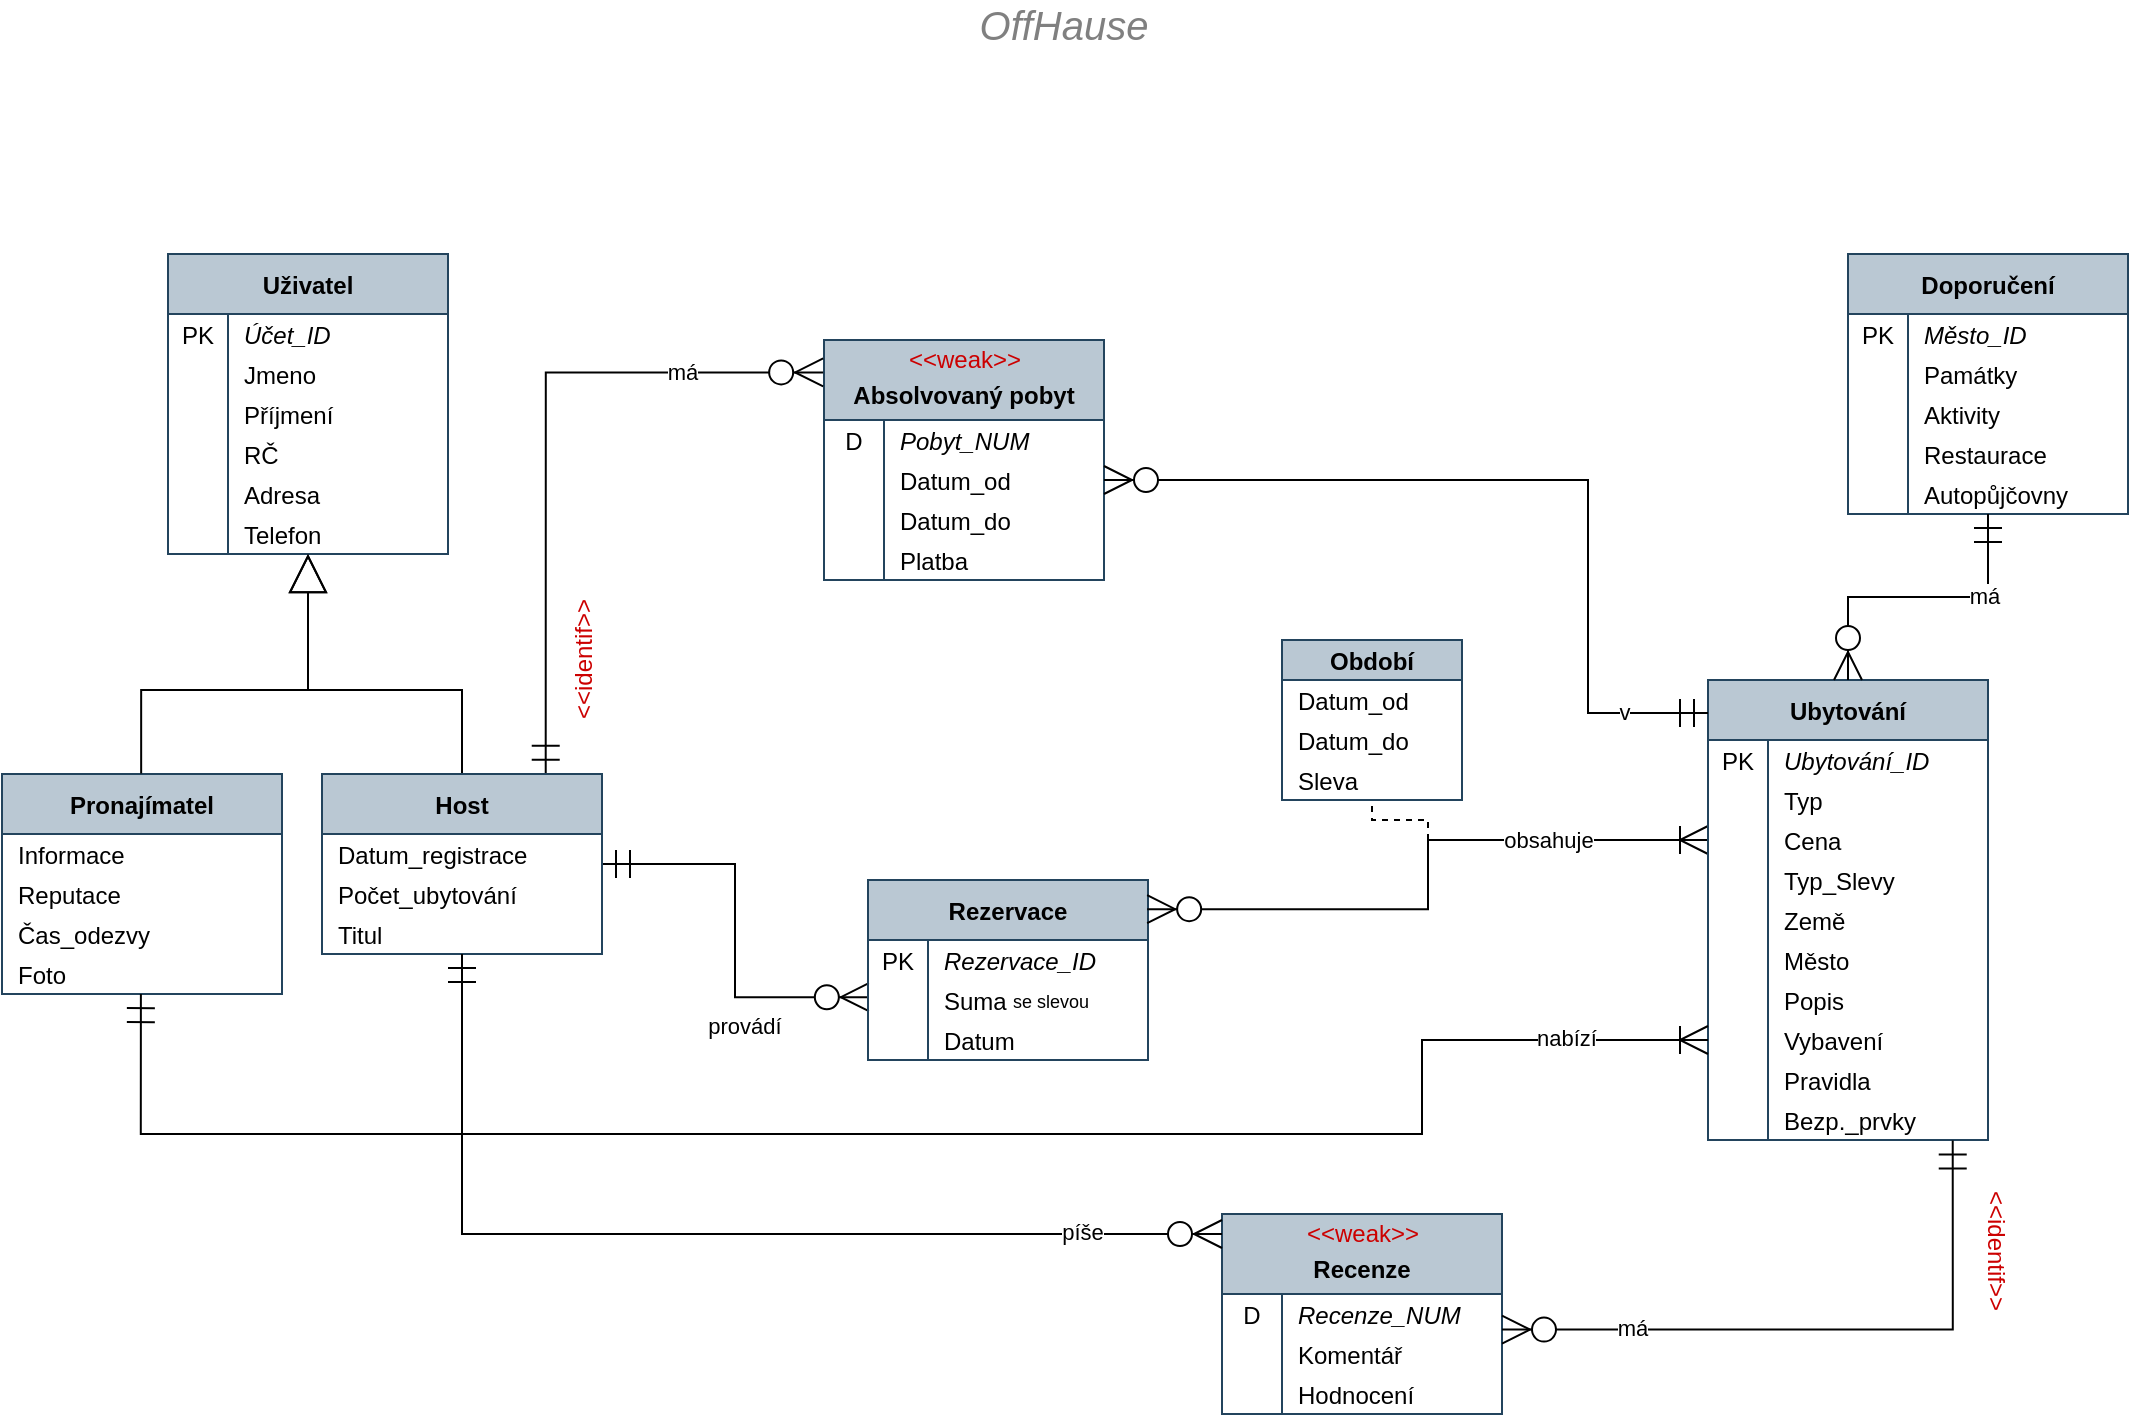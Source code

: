 <mxfile version="14.4.4" type="google"><diagram id="R2lEEEUBdFMjLlhIrx00" name="Page-1"><mxGraphModel dx="1730" dy="967" grid="1" gridSize="10" guides="1" tooltips="1" connect="0" arrows="1" fold="1" page="1" pageScale="1" pageWidth="1100" pageHeight="850" math="0" shadow="0" extFonts="Permanent Marker^https://fonts.googleapis.com/css?family=Permanent+Marker"><root><mxCell id="0"/><mxCell id="1" parent="0"/><mxCell id="C-vyLk0tnHw3VtMMgP7b-23" value="Uživatel" style="shape=table;startSize=30;container=1;collapsible=1;childLayout=tableLayout;fixedRows=1;rowLines=0;fontStyle=1;align=center;resizeLast=1;strokeWidth=1;swimlaneFillColor=none;rounded=0;sketch=0;shadow=0;verticalAlign=middle;labelBackgroundColor=none;labelBorderColor=none;columnLines=1;horizontal=1;portConstraintRotation=0;connectable=1;allowArrows=1;editable=1;movable=1;resizable=1;rotatable=1;cloneable=1;deletable=1;pointerEvents=1;flipH=1;flipV=0;fillColor=#bac8d3;strokeColor=#23445d;arcSize=15;labelPadding=0;perimeterSpacing=0;fontSize=12;spacing=2;spacingLeft=0;spacingTop=0;direction=east;" parent="1" vertex="1"><mxGeometry x="102" y="135" width="140" height="150" as="geometry"/></mxCell><mxCell id="C-vyLk0tnHw3VtMMgP7b-27" value="" style="shape=partialRectangle;collapsible=0;dropTarget=0;pointerEvents=0;fillColor=none;points=[[0,0.5],[1,0.5]];portConstraint=eastwest;top=0;left=0;right=0;bottom=0;" parent="C-vyLk0tnHw3VtMMgP7b-23" vertex="1"><mxGeometry y="30" width="140" height="20" as="geometry"/></mxCell><mxCell id="C-vyLk0tnHw3VtMMgP7b-28" value="PK" style="shape=partialRectangle;overflow=hidden;connectable=0;fillColor=none;top=0;left=0;bottom=0;right=0;" parent="C-vyLk0tnHw3VtMMgP7b-27" vertex="1"><mxGeometry width="30" height="20" as="geometry"/></mxCell><mxCell id="C-vyLk0tnHw3VtMMgP7b-29" value="Účet_ID" style="shape=partialRectangle;overflow=hidden;connectable=0;fillColor=none;top=0;left=0;bottom=0;right=0;align=left;spacingLeft=6;fontStyle=2;spacing=2;spacingTop=0;spacingRight=0;labelBorderColor=none;labelBackgroundColor=none;" parent="C-vyLk0tnHw3VtMMgP7b-27" vertex="1"><mxGeometry x="30" width="110" height="20" as="geometry"/></mxCell><mxCell id="d3cmu3ZusGY5ASUHG8HD-31" style="shape=partialRectangle;collapsible=0;dropTarget=0;pointerEvents=0;fillColor=none;points=[[0,0.5],[1,0.5]];portConstraint=eastwest;top=0;left=0;right=0;bottom=0;" parent="C-vyLk0tnHw3VtMMgP7b-23" vertex="1"><mxGeometry y="50" width="140" height="20" as="geometry"/></mxCell><mxCell id="d3cmu3ZusGY5ASUHG8HD-32" style="shape=partialRectangle;overflow=hidden;connectable=0;fillColor=none;top=0;left=0;bottom=0;right=0;" parent="d3cmu3ZusGY5ASUHG8HD-31" vertex="1"><mxGeometry width="30" height="20" as="geometry"/></mxCell><mxCell id="d3cmu3ZusGY5ASUHG8HD-33" value="Jmeno" style="shape=partialRectangle;overflow=hidden;connectable=0;fillColor=none;top=0;left=0;bottom=0;right=0;align=left;spacingLeft=6;fontStyle=0;spacing=2;spacingTop=0;spacingRight=0;labelBorderColor=none;labelBackgroundColor=none;" parent="d3cmu3ZusGY5ASUHG8HD-31" vertex="1"><mxGeometry x="30" width="110" height="20" as="geometry"/></mxCell><mxCell id="d3cmu3ZusGY5ASUHG8HD-40" style="shape=partialRectangle;collapsible=0;dropTarget=0;pointerEvents=0;fillColor=none;points=[[0,0.5],[1,0.5]];portConstraint=eastwest;top=0;left=0;right=0;bottom=0;" parent="C-vyLk0tnHw3VtMMgP7b-23" vertex="1"><mxGeometry y="70" width="140" height="20" as="geometry"/></mxCell><mxCell id="d3cmu3ZusGY5ASUHG8HD-41" style="shape=partialRectangle;overflow=hidden;connectable=0;fillColor=none;top=0;left=0;bottom=0;right=0;" parent="d3cmu3ZusGY5ASUHG8HD-40" vertex="1"><mxGeometry width="30" height="20" as="geometry"/></mxCell><mxCell id="d3cmu3ZusGY5ASUHG8HD-42" value="Příjmení" style="shape=partialRectangle;overflow=hidden;connectable=0;fillColor=none;top=0;left=0;bottom=0;right=0;align=left;spacingLeft=6;fontStyle=0;spacing=2;spacingTop=0;spacingRight=0;labelBorderColor=none;labelBackgroundColor=none;" parent="d3cmu3ZusGY5ASUHG8HD-40" vertex="1"><mxGeometry x="30" width="110" height="20" as="geometry"/></mxCell><mxCell id="d3cmu3ZusGY5ASUHG8HD-43" style="shape=partialRectangle;collapsible=0;dropTarget=0;pointerEvents=0;fillColor=none;points=[[0,0.5],[1,0.5]];portConstraint=eastwest;top=0;left=0;right=0;bottom=0;" parent="C-vyLk0tnHw3VtMMgP7b-23" vertex="1"><mxGeometry y="90" width="140" height="20" as="geometry"/></mxCell><mxCell id="d3cmu3ZusGY5ASUHG8HD-44" style="shape=partialRectangle;overflow=hidden;connectable=0;fillColor=none;top=0;left=0;bottom=0;right=0;" parent="d3cmu3ZusGY5ASUHG8HD-43" vertex="1"><mxGeometry width="30" height="20" as="geometry"/></mxCell><mxCell id="d3cmu3ZusGY5ASUHG8HD-45" value="RČ" style="shape=partialRectangle;overflow=hidden;connectable=0;fillColor=none;top=0;left=0;bottom=0;right=0;align=left;spacingLeft=6;fontStyle=0;spacing=2;spacingTop=0;spacingRight=0;labelBorderColor=none;labelBackgroundColor=none;" parent="d3cmu3ZusGY5ASUHG8HD-43" vertex="1"><mxGeometry x="30" width="110" height="20" as="geometry"/></mxCell><mxCell id="d3cmu3ZusGY5ASUHG8HD-46" style="shape=partialRectangle;collapsible=0;dropTarget=0;pointerEvents=0;fillColor=none;points=[[0,0.5],[1,0.5]];portConstraint=eastwest;top=0;left=0;right=0;bottom=0;" parent="C-vyLk0tnHw3VtMMgP7b-23" vertex="1"><mxGeometry y="110" width="140" height="20" as="geometry"/></mxCell><mxCell id="d3cmu3ZusGY5ASUHG8HD-47" style="shape=partialRectangle;overflow=hidden;connectable=0;fillColor=none;top=0;left=0;bottom=0;right=0;" parent="d3cmu3ZusGY5ASUHG8HD-46" vertex="1"><mxGeometry width="30" height="20" as="geometry"/></mxCell><mxCell id="d3cmu3ZusGY5ASUHG8HD-48" value="Adresa" style="shape=partialRectangle;overflow=hidden;connectable=0;fillColor=none;top=0;left=0;bottom=0;right=0;align=left;spacingLeft=6;fontStyle=0;spacing=2;spacingTop=0;spacingRight=0;labelBorderColor=none;labelBackgroundColor=none;" parent="d3cmu3ZusGY5ASUHG8HD-46" vertex="1"><mxGeometry x="30" width="110" height="20" as="geometry"/></mxCell><mxCell id="d3cmu3ZusGY5ASUHG8HD-49" style="shape=partialRectangle;collapsible=0;dropTarget=0;pointerEvents=0;fillColor=none;points=[[0,0.5],[1,0.5]];portConstraint=eastwest;top=0;left=0;right=0;bottom=0;" parent="C-vyLk0tnHw3VtMMgP7b-23" vertex="1"><mxGeometry y="130" width="140" height="20" as="geometry"/></mxCell><mxCell id="d3cmu3ZusGY5ASUHG8HD-50" style="shape=partialRectangle;overflow=hidden;connectable=0;fillColor=none;top=0;left=0;bottom=0;right=0;" parent="d3cmu3ZusGY5ASUHG8HD-49" vertex="1"><mxGeometry width="30" height="20" as="geometry"/></mxCell><mxCell id="d3cmu3ZusGY5ASUHG8HD-51" value="Telefon" style="shape=partialRectangle;overflow=hidden;connectable=0;fillColor=none;top=0;left=0;bottom=0;right=0;align=left;spacingLeft=6;fontStyle=0;spacing=2;spacingTop=0;spacingRight=0;labelBorderColor=none;labelBackgroundColor=none;" parent="d3cmu3ZusGY5ASUHG8HD-49" vertex="1"><mxGeometry x="30" width="110" height="20" as="geometry"/></mxCell><mxCell id="d3cmu3ZusGY5ASUHG8HD-58" value="&#10;Absolvovaný pobyt" style="shape=table;startSize=40;container=1;collapsible=1;childLayout=tableLayout;fixedRows=1;rowLines=0;fontStyle=1;align=center;resizeLast=1;strokeWidth=1;swimlaneFillColor=none;rounded=0;sketch=0;shadow=0;verticalAlign=middle;labelBackgroundColor=none;labelBorderColor=none;columnLines=1;horizontal=1;portConstraintRotation=0;connectable=1;allowArrows=1;editable=1;movable=1;resizable=1;rotatable=1;cloneable=1;deletable=1;pointerEvents=1;flipH=1;flipV=0;fillColor=#bac8d3;strokeColor=#23445d;arcSize=15;labelPadding=0;perimeterSpacing=0;fontSize=12;spacing=2;spacingLeft=0;spacingTop=0;direction=east;" parent="1" vertex="1"><mxGeometry x="430" y="178" width="140" height="120" as="geometry"/></mxCell><mxCell id="d3cmu3ZusGY5ASUHG8HD-59" value="" style="shape=partialRectangle;collapsible=0;dropTarget=0;pointerEvents=0;fillColor=none;points=[[0,0.5],[1,0.5]];portConstraint=eastwest;top=0;left=0;right=0;bottom=0;" parent="d3cmu3ZusGY5ASUHG8HD-58" vertex="1"><mxGeometry y="40" width="140" height="20" as="geometry"/></mxCell><mxCell id="d3cmu3ZusGY5ASUHG8HD-60" value="D" style="shape=partialRectangle;overflow=hidden;connectable=0;fillColor=none;top=0;left=0;bottom=0;right=0;" parent="d3cmu3ZusGY5ASUHG8HD-59" vertex="1"><mxGeometry width="30" height="20" as="geometry"/></mxCell><mxCell id="d3cmu3ZusGY5ASUHG8HD-61" value="Pobyt_NUM" style="shape=partialRectangle;overflow=hidden;connectable=0;fillColor=none;top=0;left=0;bottom=0;right=0;align=left;spacingLeft=6;fontStyle=2;spacing=2;spacingTop=0;spacingRight=0;labelBorderColor=none;labelBackgroundColor=none;" parent="d3cmu3ZusGY5ASUHG8HD-59" vertex="1"><mxGeometry x="30" width="110" height="20" as="geometry"/></mxCell><mxCell id="d3cmu3ZusGY5ASUHG8HD-62" style="shape=partialRectangle;collapsible=0;dropTarget=0;pointerEvents=0;fillColor=none;points=[[0,0.5],[1,0.5]];portConstraint=eastwest;top=0;left=0;right=0;bottom=0;" parent="d3cmu3ZusGY5ASUHG8HD-58" vertex="1"><mxGeometry y="60" width="140" height="20" as="geometry"/></mxCell><mxCell id="d3cmu3ZusGY5ASUHG8HD-63" style="shape=partialRectangle;overflow=hidden;connectable=0;fillColor=none;top=0;left=0;bottom=0;right=0;" parent="d3cmu3ZusGY5ASUHG8HD-62" vertex="1"><mxGeometry width="30" height="20" as="geometry"/></mxCell><mxCell id="d3cmu3ZusGY5ASUHG8HD-64" value="Datum_od" style="shape=partialRectangle;overflow=hidden;connectable=0;fillColor=none;top=0;left=0;bottom=0;right=0;align=left;spacingLeft=6;fontStyle=0;spacing=2;spacingTop=0;spacingRight=0;labelBorderColor=none;labelBackgroundColor=none;" parent="d3cmu3ZusGY5ASUHG8HD-62" vertex="1"><mxGeometry x="30" width="110" height="20" as="geometry"/></mxCell><mxCell id="d3cmu3ZusGY5ASUHG8HD-65" style="shape=partialRectangle;collapsible=0;dropTarget=0;pointerEvents=0;fillColor=none;points=[[0,0.5],[1,0.5]];portConstraint=eastwest;top=0;left=0;right=0;bottom=0;" parent="d3cmu3ZusGY5ASUHG8HD-58" vertex="1"><mxGeometry y="80" width="140" height="20" as="geometry"/></mxCell><mxCell id="d3cmu3ZusGY5ASUHG8HD-66" style="shape=partialRectangle;overflow=hidden;connectable=0;fillColor=none;top=0;left=0;bottom=0;right=0;" parent="d3cmu3ZusGY5ASUHG8HD-65" vertex="1"><mxGeometry width="30" height="20" as="geometry"/></mxCell><mxCell id="d3cmu3ZusGY5ASUHG8HD-67" value="Datum_do" style="shape=partialRectangle;overflow=hidden;connectable=0;fillColor=none;top=0;left=0;bottom=0;right=0;align=left;spacingLeft=6;fontStyle=0;spacing=2;spacingTop=0;spacingRight=0;labelBorderColor=none;labelBackgroundColor=none;" parent="d3cmu3ZusGY5ASUHG8HD-65" vertex="1"><mxGeometry x="30" width="110" height="20" as="geometry"/></mxCell><mxCell id="d3cmu3ZusGY5ASUHG8HD-68" style="shape=partialRectangle;collapsible=0;dropTarget=0;pointerEvents=0;fillColor=none;points=[[0,0.5],[1,0.5]];portConstraint=eastwest;top=0;left=0;right=0;bottom=0;" parent="d3cmu3ZusGY5ASUHG8HD-58" vertex="1"><mxGeometry y="100" width="140" height="20" as="geometry"/></mxCell><mxCell id="d3cmu3ZusGY5ASUHG8HD-69" style="shape=partialRectangle;overflow=hidden;connectable=0;fillColor=none;top=0;left=0;bottom=0;right=0;" parent="d3cmu3ZusGY5ASUHG8HD-68" vertex="1"><mxGeometry width="30" height="20" as="geometry"/></mxCell><mxCell id="d3cmu3ZusGY5ASUHG8HD-70" value="Platba" style="shape=partialRectangle;overflow=hidden;connectable=0;fillColor=none;top=0;left=0;bottom=0;right=0;align=left;spacingLeft=6;fontStyle=0;spacing=2;spacingTop=0;spacingRight=0;labelBorderColor=none;labelBackgroundColor=none;" parent="d3cmu3ZusGY5ASUHG8HD-68" vertex="1"><mxGeometry x="30" width="110" height="20" as="geometry"/></mxCell><mxCell id="d3cmu3ZusGY5ASUHG8HD-105" value="" style="endArrow=ERzeroToMany;html=1;fontSize=12;edgeStyle=orthogonalEdgeStyle;rounded=0;startArrow=ERmandOne;startFill=0;endFill=1;startSize=12;endSize=12;entryX=1.003;entryY=0.135;entryDx=0;entryDy=0;entryPerimeter=0;exitX=0.201;exitY=-0.002;exitDx=0;exitDy=0;exitPerimeter=0;" parent="1" source="1h9jFS285uRgnoYcImux-3" target="d3cmu3ZusGY5ASUHG8HD-58" edge="1"><mxGeometry relative="1" as="geometry"><mxPoint x="282" y="365" as="sourcePoint"/><mxPoint x="452" y="318" as="targetPoint"/></mxGeometry></mxCell><mxCell id="d3cmu3ZusGY5ASUHG8HD-106" value="má" style="edgeLabel;resizable=0;html=1;align=center;verticalAlign=middle;spacingBottom=10;" parent="d3cmu3ZusGY5ASUHG8HD-105" connectable="0" vertex="1"><mxGeometry relative="1" as="geometry"><mxPoint x="68" y="-26.84" as="offset"/></mxGeometry></mxCell><mxCell id="d3cmu3ZusGY5ASUHG8HD-114" value="&amp;lt;&amp;lt;weak&amp;gt;&amp;gt;" style="text;html=1;resizable=0;autosize=1;align=center;verticalAlign=middle;points=[];fillColor=none;strokeColor=none;rounded=0;shadow=0;labelBackgroundColor=none;sketch=0;fontSize=12;fontColor=#CC0000;" parent="1" vertex="1"><mxGeometry x="465" y="178" width="70" height="20" as="geometry"/></mxCell><mxCell id="d3cmu3ZusGY5ASUHG8HD-116" value="Pronajímatel" style="shape=table;startSize=30;container=1;collapsible=1;childLayout=tableLayout;fixedRows=1;rowLines=0;fontStyle=1;align=center;resizeLast=1;strokeWidth=1;swimlaneFillColor=none;rounded=0;sketch=0;shadow=0;verticalAlign=middle;labelBackgroundColor=none;labelBorderColor=none;columnLines=0;horizontal=1;portConstraintRotation=0;connectable=1;allowArrows=1;editable=1;movable=1;resizable=1;rotatable=1;cloneable=1;deletable=1;pointerEvents=1;flipH=1;flipV=0;fillColor=#bac8d3;strokeColor=#23445d;arcSize=15;labelPadding=0;perimeterSpacing=0;fontSize=12;spacing=2;spacingLeft=0;spacingTop=0;direction=east;" parent="1" vertex="1"><mxGeometry x="19" y="395" width="140" height="110" as="geometry"/></mxCell><mxCell id="d3cmu3ZusGY5ASUHG8HD-117" value="" style="shape=partialRectangle;collapsible=0;dropTarget=0;pointerEvents=0;fillColor=none;points=[[0,0.5],[1,0.5]];portConstraint=eastwest;top=0;left=0;right=0;bottom=0;" parent="d3cmu3ZusGY5ASUHG8HD-116" vertex="1"><mxGeometry y="30" width="140" height="20" as="geometry"/></mxCell><mxCell id="d3cmu3ZusGY5ASUHG8HD-119" value="Informace" style="shape=partialRectangle;overflow=hidden;connectable=0;fillColor=none;top=0;left=0;bottom=0;right=0;align=left;spacingLeft=6;fontStyle=0;spacing=2;spacingTop=0;spacingRight=0;labelBorderColor=none;labelBackgroundColor=none;" parent="d3cmu3ZusGY5ASUHG8HD-117" vertex="1"><mxGeometry width="140" height="20" as="geometry"/></mxCell><mxCell id="d3cmu3ZusGY5ASUHG8HD-120" style="shape=partialRectangle;collapsible=0;dropTarget=0;pointerEvents=0;fillColor=none;points=[[0,0.5],[1,0.5]];portConstraint=eastwest;top=0;left=0;right=0;bottom=0;" parent="d3cmu3ZusGY5ASUHG8HD-116" vertex="1"><mxGeometry y="50" width="140" height="20" as="geometry"/></mxCell><mxCell id="d3cmu3ZusGY5ASUHG8HD-122" value="Reputace" style="shape=partialRectangle;overflow=hidden;connectable=0;fillColor=none;top=0;left=0;bottom=0;right=0;align=left;spacingLeft=6;fontStyle=0;spacing=2;spacingTop=0;spacingRight=0;labelBorderColor=none;labelBackgroundColor=none;" parent="d3cmu3ZusGY5ASUHG8HD-120" vertex="1"><mxGeometry width="140" height="20" as="geometry"/></mxCell><mxCell id="d3cmu3ZusGY5ASUHG8HD-123" style="shape=partialRectangle;collapsible=0;dropTarget=0;pointerEvents=0;fillColor=none;points=[[0,0.5],[1,0.5]];portConstraint=eastwest;top=0;left=0;right=0;bottom=0;" parent="d3cmu3ZusGY5ASUHG8HD-116" vertex="1"><mxGeometry y="70" width="140" height="20" as="geometry"/></mxCell><mxCell id="d3cmu3ZusGY5ASUHG8HD-125" value="Čas_odezvy" style="shape=partialRectangle;overflow=hidden;connectable=0;fillColor=none;top=0;left=0;bottom=0;right=0;align=left;spacingLeft=6;fontStyle=0;spacing=2;spacingTop=0;spacingRight=0;labelBorderColor=none;labelBackgroundColor=none;" parent="d3cmu3ZusGY5ASUHG8HD-123" vertex="1"><mxGeometry width="140" height="20" as="geometry"/></mxCell><mxCell id="d3cmu3ZusGY5ASUHG8HD-126" style="shape=partialRectangle;collapsible=0;dropTarget=0;pointerEvents=0;fillColor=none;points=[[0,0.5],[1,0.5]];portConstraint=eastwest;top=0;left=0;right=0;bottom=0;" parent="d3cmu3ZusGY5ASUHG8HD-116" vertex="1"><mxGeometry y="90" width="140" height="20" as="geometry"/></mxCell><mxCell id="d3cmu3ZusGY5ASUHG8HD-128" value="Foto" style="shape=partialRectangle;overflow=hidden;connectable=0;fillColor=none;top=0;left=0;bottom=0;right=0;align=left;spacingLeft=6;fontStyle=0;spacing=2;spacingTop=0;spacingRight=0;labelBorderColor=none;labelBackgroundColor=none;" parent="d3cmu3ZusGY5ASUHG8HD-126" vertex="1"><mxGeometry width="140" height="20" as="geometry"/></mxCell><mxCell id="d3cmu3ZusGY5ASUHG8HD-139" value="" style="endArrow=ERzeroToMany;html=1;fontSize=12;edgeStyle=elbowEdgeStyle;rounded=0;startArrow=ERmandOne;startFill=0;endFill=1;startSize=12;endSize=12;entryX=0.003;entryY=0.43;entryDx=0;entryDy=0;entryPerimeter=0;" parent="1" source="1h9jFS285uRgnoYcImux-3" target="d3cmu3ZusGY5ASUHG8HD-149" edge="1"><mxGeometry relative="1" as="geometry"><mxPoint x="320" y="408" as="sourcePoint"/><mxPoint x="467" y="378" as="targetPoint"/></mxGeometry></mxCell><mxCell id="d3cmu3ZusGY5ASUHG8HD-140" value="provádí" style="edgeLabel;resizable=0;html=1;align=center;verticalAlign=middle;spacingTop=-5;" parent="d3cmu3ZusGY5ASUHG8HD-139" connectable="0" vertex="1"><mxGeometry relative="1" as="geometry"><mxPoint x="4.14" y="50.0" as="offset"/></mxGeometry></mxCell><mxCell id="d3cmu3ZusGY5ASUHG8HD-145" value="Rezervace" style="shape=table;startSize=30;container=1;collapsible=1;childLayout=tableLayout;fixedRows=1;rowLines=0;fontStyle=1;align=center;resizeLast=1;strokeWidth=1;swimlaneFillColor=none;rounded=0;sketch=0;shadow=0;verticalAlign=middle;labelBackgroundColor=none;labelBorderColor=none;columnLines=1;horizontal=1;portConstraintRotation=0;connectable=1;allowArrows=1;editable=1;movable=1;resizable=1;rotatable=1;cloneable=1;deletable=1;pointerEvents=1;flipH=1;flipV=0;fillColor=#bac8d3;strokeColor=#23445d;arcSize=15;labelPadding=0;perimeterSpacing=0;fontSize=12;spacing=2;spacingLeft=0;spacingTop=0;direction=east;" parent="1" vertex="1"><mxGeometry x="452" y="448" width="140" height="90" as="geometry"/></mxCell><mxCell id="d3cmu3ZusGY5ASUHG8HD-146" value="" style="shape=partialRectangle;collapsible=0;dropTarget=0;pointerEvents=0;fillColor=none;points=[[0,0.5],[1,0.5]];portConstraint=eastwest;top=0;left=0;right=0;bottom=0;" parent="d3cmu3ZusGY5ASUHG8HD-145" vertex="1"><mxGeometry y="30" width="140" height="20" as="geometry"/></mxCell><mxCell id="d3cmu3ZusGY5ASUHG8HD-147" value="PK" style="shape=partialRectangle;overflow=hidden;connectable=0;fillColor=none;top=0;left=0;bottom=0;right=0;" parent="d3cmu3ZusGY5ASUHG8HD-146" vertex="1"><mxGeometry width="30" height="20" as="geometry"/></mxCell><mxCell id="d3cmu3ZusGY5ASUHG8HD-148" value="Rezervace_ID" style="shape=partialRectangle;overflow=hidden;connectable=0;fillColor=none;top=0;left=0;bottom=0;right=0;align=left;spacingLeft=6;fontStyle=2;spacing=2;spacingTop=0;spacingRight=0;labelBorderColor=none;labelBackgroundColor=none;" parent="d3cmu3ZusGY5ASUHG8HD-146" vertex="1"><mxGeometry x="30" width="110" height="20" as="geometry"/></mxCell><mxCell id="d3cmu3ZusGY5ASUHG8HD-149" style="shape=partialRectangle;collapsible=0;dropTarget=0;pointerEvents=0;fillColor=none;points=[[0,0.5],[1,0.5]];portConstraint=eastwest;top=0;left=0;right=0;bottom=0;" parent="d3cmu3ZusGY5ASUHG8HD-145" vertex="1"><mxGeometry y="50" width="140" height="20" as="geometry"/></mxCell><mxCell id="d3cmu3ZusGY5ASUHG8HD-150" style="shape=partialRectangle;overflow=hidden;connectable=0;fillColor=none;top=0;left=0;bottom=0;right=0;" parent="d3cmu3ZusGY5ASUHG8HD-149" vertex="1"><mxGeometry width="30" height="20" as="geometry"/></mxCell><mxCell id="d3cmu3ZusGY5ASUHG8HD-151" value="Suma" style="shape=partialRectangle;overflow=hidden;connectable=0;fillColor=none;top=0;left=0;bottom=0;right=0;align=left;spacingLeft=6;fontStyle=0;spacing=2;spacingTop=0;spacingRight=0;labelBorderColor=none;labelBackgroundColor=none;" parent="d3cmu3ZusGY5ASUHG8HD-149" vertex="1"><mxGeometry x="30" width="110" height="20" as="geometry"/></mxCell><mxCell id="d3cmu3ZusGY5ASUHG8HD-152" style="shape=partialRectangle;collapsible=0;dropTarget=0;pointerEvents=0;fillColor=none;points=[[0,0.5],[1,0.5]];portConstraint=eastwest;top=0;left=0;right=0;bottom=0;" parent="d3cmu3ZusGY5ASUHG8HD-145" vertex="1"><mxGeometry y="70" width="140" height="20" as="geometry"/></mxCell><mxCell id="d3cmu3ZusGY5ASUHG8HD-153" style="shape=partialRectangle;overflow=hidden;connectable=0;fillColor=none;top=0;left=0;bottom=0;right=0;" parent="d3cmu3ZusGY5ASUHG8HD-152" vertex="1"><mxGeometry width="30" height="20" as="geometry"/></mxCell><mxCell id="d3cmu3ZusGY5ASUHG8HD-154" value="Datum" style="shape=partialRectangle;overflow=hidden;connectable=0;fillColor=none;top=0;left=0;bottom=0;right=0;align=left;spacingLeft=6;fontStyle=0;spacing=2;spacingTop=0;spacingRight=0;labelBorderColor=none;labelBackgroundColor=none;" parent="d3cmu3ZusGY5ASUHG8HD-152" vertex="1"><mxGeometry x="30" width="110" height="20" as="geometry"/></mxCell><mxCell id="d3cmu3ZusGY5ASUHG8HD-164" value="se slevou" style="text;html=1;resizable=0;autosize=1;align=center;verticalAlign=middle;points=[];fillColor=none;strokeColor=none;rounded=0;shadow=0;labelBackgroundColor=none;sketch=0;fontSize=9;spacing=0;spacingTop=2;spacingRight=0;spacingBottom=0;spacingLeft=-8;" parent="1" vertex="1"><mxGeometry x="522" y="498" width="50" height="20" as="geometry"/></mxCell><mxCell id="d3cmu3ZusGY5ASUHG8HD-177" value="" style="endArrow=ERoneToMany;html=1;fontSize=12;edgeStyle=elbowEdgeStyle;rounded=0;startArrow=ERzeroToMany;startFill=1;endFill=0;startSize=12;endSize=12;exitX=0.003;exitY=0.162;exitDx=0;exitDy=0;exitPerimeter=0;" parent="1" source="d3cmu3ZusGY5ASUHG8HD-145" target="d3cmu3ZusGY5ASUHG8HD-186" edge="1"><mxGeometry relative="1" as="geometry"><mxPoint x="582" y="212.6" as="sourcePoint"/><mxPoint x="772.42" y="383" as="targetPoint"/></mxGeometry></mxCell><mxCell id="d3cmu3ZusGY5ASUHG8HD-178" value="obsahuje" style="edgeLabel;resizable=0;html=1;align=center;verticalAlign=middle;spacingBottom=1;" parent="d3cmu3ZusGY5ASUHG8HD-177" connectable="0" vertex="1"><mxGeometry relative="1" as="geometry"><mxPoint x="60" y="-17" as="offset"/></mxGeometry></mxCell><mxCell id="d3cmu3ZusGY5ASUHG8HD-179" value="Ubytování" style="shape=table;startSize=30;container=1;collapsible=1;childLayout=tableLayout;fixedRows=1;rowLines=0;fontStyle=1;align=center;resizeLast=1;strokeWidth=1;swimlaneFillColor=none;rounded=0;sketch=0;shadow=0;verticalAlign=middle;labelBackgroundColor=none;labelBorderColor=none;columnLines=1;horizontal=1;portConstraintRotation=0;connectable=1;allowArrows=1;editable=1;movable=1;resizable=1;rotatable=1;cloneable=1;deletable=1;pointerEvents=1;flipH=1;flipV=0;fillColor=#bac8d3;strokeColor=#23445d;arcSize=15;labelPadding=0;perimeterSpacing=0;fontSize=12;spacing=2;spacingLeft=0;spacingTop=0;direction=east;" parent="1" vertex="1"><mxGeometry x="872" y="348" width="140" height="230" as="geometry"/></mxCell><mxCell id="d3cmu3ZusGY5ASUHG8HD-180" value="" style="shape=partialRectangle;collapsible=0;dropTarget=0;pointerEvents=0;fillColor=none;points=[[0,0.5],[1,0.5]];portConstraint=eastwest;top=0;left=0;right=0;bottom=0;" parent="d3cmu3ZusGY5ASUHG8HD-179" vertex="1"><mxGeometry y="30" width="140" height="20" as="geometry"/></mxCell><mxCell id="d3cmu3ZusGY5ASUHG8HD-181" value="PK" style="shape=partialRectangle;overflow=hidden;connectable=0;fillColor=none;top=0;left=0;bottom=0;right=0;" parent="d3cmu3ZusGY5ASUHG8HD-180" vertex="1"><mxGeometry width="30" height="20" as="geometry"/></mxCell><mxCell id="d3cmu3ZusGY5ASUHG8HD-182" value="Ubytování_ID" style="shape=partialRectangle;overflow=hidden;connectable=0;fillColor=none;top=0;left=0;bottom=0;right=0;align=left;spacingLeft=6;fontStyle=2;spacing=2;spacingTop=0;spacingRight=0;labelBorderColor=none;labelBackgroundColor=none;" parent="d3cmu3ZusGY5ASUHG8HD-180" vertex="1"><mxGeometry x="30" width="110" height="20" as="geometry"/></mxCell><mxCell id="d3cmu3ZusGY5ASUHG8HD-183" style="shape=partialRectangle;collapsible=0;dropTarget=0;pointerEvents=0;fillColor=none;points=[[0,0.5],[1,0.5]];portConstraint=eastwest;top=0;left=0;right=0;bottom=0;" parent="d3cmu3ZusGY5ASUHG8HD-179" vertex="1"><mxGeometry y="50" width="140" height="20" as="geometry"/></mxCell><mxCell id="d3cmu3ZusGY5ASUHG8HD-184" style="shape=partialRectangle;overflow=hidden;connectable=0;fillColor=none;top=0;left=0;bottom=0;right=0;" parent="d3cmu3ZusGY5ASUHG8HD-183" vertex="1"><mxGeometry width="30" height="20" as="geometry"/></mxCell><mxCell id="d3cmu3ZusGY5ASUHG8HD-185" value="Typ" style="shape=partialRectangle;overflow=hidden;connectable=0;fillColor=none;top=0;left=0;bottom=0;right=0;align=left;spacingLeft=6;fontStyle=0;spacing=2;spacingTop=0;spacingRight=0;labelBorderColor=none;labelBackgroundColor=none;" parent="d3cmu3ZusGY5ASUHG8HD-183" vertex="1"><mxGeometry x="30" width="110" height="20" as="geometry"/></mxCell><mxCell id="d3cmu3ZusGY5ASUHG8HD-186" style="shape=partialRectangle;collapsible=0;dropTarget=0;pointerEvents=0;fillColor=none;points=[[0,0.5],[1,0.5]];portConstraint=eastwest;top=0;left=0;right=0;bottom=0;" parent="d3cmu3ZusGY5ASUHG8HD-179" vertex="1"><mxGeometry y="70" width="140" height="20" as="geometry"/></mxCell><mxCell id="d3cmu3ZusGY5ASUHG8HD-187" style="shape=partialRectangle;overflow=hidden;connectable=0;fillColor=none;top=0;left=0;bottom=0;right=0;" parent="d3cmu3ZusGY5ASUHG8HD-186" vertex="1"><mxGeometry width="30" height="20" as="geometry"/></mxCell><mxCell id="d3cmu3ZusGY5ASUHG8HD-188" value="Cena" style="shape=partialRectangle;overflow=hidden;connectable=0;fillColor=none;top=0;left=0;bottom=0;right=0;align=left;spacingLeft=6;fontStyle=0;spacing=2;spacingTop=0;spacingRight=0;labelBorderColor=none;labelBackgroundColor=none;" parent="d3cmu3ZusGY5ASUHG8HD-186" vertex="1"><mxGeometry x="30" width="110" height="20" as="geometry"/></mxCell><mxCell id="d3cmu3ZusGY5ASUHG8HD-189" style="shape=partialRectangle;collapsible=0;dropTarget=0;pointerEvents=0;fillColor=none;points=[[0,0.5],[1,0.5]];portConstraint=eastwest;top=0;left=0;right=0;bottom=0;" parent="d3cmu3ZusGY5ASUHG8HD-179" vertex="1"><mxGeometry y="90" width="140" height="20" as="geometry"/></mxCell><mxCell id="d3cmu3ZusGY5ASUHG8HD-190" style="shape=partialRectangle;overflow=hidden;connectable=0;fillColor=none;top=0;left=0;bottom=0;right=0;" parent="d3cmu3ZusGY5ASUHG8HD-189" vertex="1"><mxGeometry width="30" height="20" as="geometry"/></mxCell><mxCell id="d3cmu3ZusGY5ASUHG8HD-191" value="Typ_Slevy" style="shape=partialRectangle;overflow=hidden;connectable=0;fillColor=none;top=0;left=0;bottom=0;right=0;align=left;spacingLeft=6;fontStyle=0;spacing=2;spacingTop=0;spacingRight=0;labelBorderColor=none;labelBackgroundColor=none;" parent="d3cmu3ZusGY5ASUHG8HD-189" vertex="1"><mxGeometry x="30" width="110" height="20" as="geometry"/></mxCell><mxCell id="d3cmu3ZusGY5ASUHG8HD-192" style="shape=partialRectangle;collapsible=0;dropTarget=0;pointerEvents=0;fillColor=none;points=[[0,0.5],[1,0.5]];portConstraint=eastwest;top=0;left=0;right=0;bottom=0;" parent="d3cmu3ZusGY5ASUHG8HD-179" vertex="1"><mxGeometry y="110" width="140" height="20" as="geometry"/></mxCell><mxCell id="d3cmu3ZusGY5ASUHG8HD-193" style="shape=partialRectangle;overflow=hidden;connectable=0;fillColor=none;top=0;left=0;bottom=0;right=0;" parent="d3cmu3ZusGY5ASUHG8HD-192" vertex="1"><mxGeometry width="30" height="20" as="geometry"/></mxCell><mxCell id="d3cmu3ZusGY5ASUHG8HD-194" value="Země" style="shape=partialRectangle;overflow=hidden;connectable=0;fillColor=none;top=0;left=0;bottom=0;right=0;align=left;spacingLeft=6;fontStyle=0;spacing=2;spacingTop=0;spacingRight=0;labelBorderColor=none;labelBackgroundColor=none;" parent="d3cmu3ZusGY5ASUHG8HD-192" vertex="1"><mxGeometry x="30" width="110" height="20" as="geometry"/></mxCell><mxCell id="d3cmu3ZusGY5ASUHG8HD-195" style="shape=partialRectangle;collapsible=0;dropTarget=0;pointerEvents=0;fillColor=none;points=[[0,0.5],[1,0.5]];portConstraint=eastwest;top=0;left=0;right=0;bottom=0;" parent="d3cmu3ZusGY5ASUHG8HD-179" vertex="1"><mxGeometry y="130" width="140" height="20" as="geometry"/></mxCell><mxCell id="d3cmu3ZusGY5ASUHG8HD-196" style="shape=partialRectangle;overflow=hidden;connectable=0;fillColor=none;top=0;left=0;bottom=0;right=0;" parent="d3cmu3ZusGY5ASUHG8HD-195" vertex="1"><mxGeometry width="30" height="20" as="geometry"/></mxCell><mxCell id="d3cmu3ZusGY5ASUHG8HD-197" value="Město" style="shape=partialRectangle;overflow=hidden;connectable=0;fillColor=none;top=0;left=0;bottom=0;right=0;align=left;spacingLeft=6;fontStyle=0;spacing=2;spacingTop=0;spacingRight=0;labelBorderColor=none;labelBackgroundColor=none;" parent="d3cmu3ZusGY5ASUHG8HD-195" vertex="1"><mxGeometry x="30" width="110" height="20" as="geometry"/></mxCell><mxCell id="d3cmu3ZusGY5ASUHG8HD-198" style="shape=partialRectangle;collapsible=0;dropTarget=0;pointerEvents=0;fillColor=none;points=[[0,0.5],[1,0.5]];portConstraint=eastwest;top=0;left=0;right=0;bottom=0;" parent="d3cmu3ZusGY5ASUHG8HD-179" vertex="1"><mxGeometry y="150" width="140" height="20" as="geometry"/></mxCell><mxCell id="d3cmu3ZusGY5ASUHG8HD-199" style="shape=partialRectangle;overflow=hidden;connectable=0;fillColor=none;top=0;left=0;bottom=0;right=0;" parent="d3cmu3ZusGY5ASUHG8HD-198" vertex="1"><mxGeometry width="30" height="20" as="geometry"/></mxCell><mxCell id="d3cmu3ZusGY5ASUHG8HD-200" value="Popis" style="shape=partialRectangle;overflow=hidden;connectable=0;fillColor=none;top=0;left=0;bottom=0;right=0;align=left;spacingLeft=6;fontStyle=0;spacing=2;spacingTop=0;spacingRight=0;labelBorderColor=none;labelBackgroundColor=none;" parent="d3cmu3ZusGY5ASUHG8HD-198" vertex="1"><mxGeometry x="30" width="110" height="20" as="geometry"/></mxCell><mxCell id="d3cmu3ZusGY5ASUHG8HD-201" style="shape=partialRectangle;collapsible=0;dropTarget=0;pointerEvents=0;fillColor=none;points=[[0,0.5],[1,0.5]];portConstraint=eastwest;top=0;left=0;right=0;bottom=0;" parent="d3cmu3ZusGY5ASUHG8HD-179" vertex="1"><mxGeometry y="170" width="140" height="20" as="geometry"/></mxCell><mxCell id="d3cmu3ZusGY5ASUHG8HD-202" style="shape=partialRectangle;overflow=hidden;connectable=0;fillColor=none;top=0;left=0;bottom=0;right=0;" parent="d3cmu3ZusGY5ASUHG8HD-201" vertex="1"><mxGeometry width="30" height="20" as="geometry"/></mxCell><mxCell id="d3cmu3ZusGY5ASUHG8HD-203" value="Vybavení" style="shape=partialRectangle;overflow=hidden;connectable=0;fillColor=none;top=0;left=0;bottom=0;right=0;align=left;spacingLeft=6;fontStyle=0;spacing=2;spacingTop=0;spacingRight=0;labelBorderColor=none;labelBackgroundColor=none;" parent="d3cmu3ZusGY5ASUHG8HD-201" vertex="1"><mxGeometry x="30" width="110" height="20" as="geometry"/></mxCell><mxCell id="d3cmu3ZusGY5ASUHG8HD-204" style="shape=partialRectangle;collapsible=0;dropTarget=0;pointerEvents=0;fillColor=none;points=[[0,0.5],[1,0.5]];portConstraint=eastwest;top=0;left=0;right=0;bottom=0;" parent="d3cmu3ZusGY5ASUHG8HD-179" vertex="1"><mxGeometry y="190" width="140" height="20" as="geometry"/></mxCell><mxCell id="d3cmu3ZusGY5ASUHG8HD-205" style="shape=partialRectangle;overflow=hidden;connectable=0;fillColor=none;top=0;left=0;bottom=0;right=0;" parent="d3cmu3ZusGY5ASUHG8HD-204" vertex="1"><mxGeometry width="30" height="20" as="geometry"/></mxCell><mxCell id="d3cmu3ZusGY5ASUHG8HD-206" value="Pravidla" style="shape=partialRectangle;overflow=hidden;connectable=0;fillColor=none;top=0;left=0;bottom=0;right=0;align=left;spacingLeft=6;fontStyle=0;spacing=2;spacingTop=0;spacingRight=0;labelBorderColor=none;labelBackgroundColor=none;" parent="d3cmu3ZusGY5ASUHG8HD-204" vertex="1"><mxGeometry x="30" width="110" height="20" as="geometry"/></mxCell><mxCell id="d3cmu3ZusGY5ASUHG8HD-207" style="shape=partialRectangle;collapsible=0;dropTarget=0;pointerEvents=0;fillColor=none;points=[[0,0.5],[1,0.5]];portConstraint=eastwest;top=0;left=0;right=0;bottom=0;" parent="d3cmu3ZusGY5ASUHG8HD-179" vertex="1"><mxGeometry y="210" width="140" height="20" as="geometry"/></mxCell><mxCell id="d3cmu3ZusGY5ASUHG8HD-208" style="shape=partialRectangle;overflow=hidden;connectable=0;fillColor=none;top=0;left=0;bottom=0;right=0;" parent="d3cmu3ZusGY5ASUHG8HD-207" vertex="1"><mxGeometry width="30" height="20" as="geometry"/></mxCell><mxCell id="d3cmu3ZusGY5ASUHG8HD-209" value="Bezp._prvky" style="shape=partialRectangle;overflow=hidden;connectable=0;fillColor=none;top=0;left=0;bottom=0;right=0;align=left;spacingLeft=6;fontStyle=0;spacing=2;spacingTop=0;spacingRight=0;labelBorderColor=none;labelBackgroundColor=none;" parent="d3cmu3ZusGY5ASUHG8HD-207" vertex="1"><mxGeometry x="30" width="110" height="20" as="geometry"/></mxCell><mxCell id="d3cmu3ZusGY5ASUHG8HD-245" value="" style="endArrow=none;html=1;shadow=0;strokeWidth=1;fontSize=9;rounded=0;dashed=1;edgeStyle=elbowEdgeStyle;elbow=vertical;" parent="1" target="d3cmu3ZusGY5ASUHG8HD-251" edge="1"><mxGeometry width="50" height="50" relative="1" as="geometry"><mxPoint x="732" y="428" as="sourcePoint"/><mxPoint x="712" y="398" as="targetPoint"/><Array as="points"/></mxGeometry></mxCell><mxCell id="d3cmu3ZusGY5ASUHG8HD-246" value="Období" style="shape=table;startSize=20;container=1;collapsible=1;childLayout=tableLayout;fixedRows=1;rowLines=0;fontStyle=1;align=center;resizeLast=1;strokeWidth=1;swimlaneFillColor=none;rounded=0;sketch=0;shadow=0;verticalAlign=middle;labelBackgroundColor=none;labelBorderColor=none;columnLines=0;horizontal=1;portConstraintRotation=0;connectable=1;allowArrows=1;editable=1;movable=1;resizable=1;rotatable=1;cloneable=1;deletable=1;pointerEvents=1;flipH=1;flipV=0;fillColor=#bac8d3;strokeColor=#23445d;arcSize=15;labelPadding=0;perimeterSpacing=0;fontSize=12;spacing=2;spacingLeft=0;spacingTop=0;direction=east;" parent="1" vertex="1"><mxGeometry x="659" y="328" width="90" height="80" as="geometry"/></mxCell><mxCell id="d3cmu3ZusGY5ASUHG8HD-247" value="" style="shape=partialRectangle;collapsible=0;dropTarget=0;pointerEvents=0;fillColor=none;points=[[0,0.5],[1,0.5]];portConstraint=eastwest;top=0;left=0;right=0;bottom=0;" parent="d3cmu3ZusGY5ASUHG8HD-246" vertex="1"><mxGeometry y="20" width="90" height="20" as="geometry"/></mxCell><mxCell id="d3cmu3ZusGY5ASUHG8HD-248" value="Datum_od" style="shape=partialRectangle;overflow=hidden;connectable=0;fillColor=none;top=0;left=0;bottom=0;right=0;align=left;spacingLeft=6;fontStyle=0;spacing=2;spacingTop=0;spacingRight=0;labelBorderColor=none;labelBackgroundColor=none;" parent="d3cmu3ZusGY5ASUHG8HD-247" vertex="1"><mxGeometry width="90" height="20" as="geometry"/></mxCell><mxCell id="d3cmu3ZusGY5ASUHG8HD-249" style="shape=partialRectangle;collapsible=0;dropTarget=0;pointerEvents=0;fillColor=none;points=[[0,0.5],[1,0.5]];portConstraint=eastwest;top=0;left=0;right=0;bottom=0;" parent="d3cmu3ZusGY5ASUHG8HD-246" vertex="1"><mxGeometry y="40" width="90" height="20" as="geometry"/></mxCell><mxCell id="d3cmu3ZusGY5ASUHG8HD-250" value="Datum_do" style="shape=partialRectangle;overflow=hidden;connectable=0;fillColor=none;top=0;left=0;bottom=0;right=0;align=left;spacingLeft=6;fontStyle=0;spacing=2;spacingTop=0;spacingRight=0;labelBorderColor=none;labelBackgroundColor=none;" parent="d3cmu3ZusGY5ASUHG8HD-249" vertex="1"><mxGeometry width="90" height="20" as="geometry"/></mxCell><mxCell id="d3cmu3ZusGY5ASUHG8HD-251" style="shape=partialRectangle;collapsible=0;dropTarget=0;pointerEvents=0;fillColor=none;points=[[0,0.5],[1,0.5]];portConstraint=eastwest;top=0;left=0;right=0;bottom=0;" parent="d3cmu3ZusGY5ASUHG8HD-246" vertex="1"><mxGeometry y="60" width="90" height="20" as="geometry"/></mxCell><mxCell id="d3cmu3ZusGY5ASUHG8HD-252" value="Sleva" style="shape=partialRectangle;overflow=hidden;connectable=0;fillColor=none;top=0;left=0;bottom=0;right=0;align=left;spacingLeft=6;fontStyle=0;spacing=2;spacingTop=0;spacingRight=0;labelBorderColor=none;labelBackgroundColor=none;" parent="d3cmu3ZusGY5ASUHG8HD-251" vertex="1"><mxGeometry width="90" height="20" as="geometry"/></mxCell><mxCell id="d3cmu3ZusGY5ASUHG8HD-255" value="" style="endArrow=ERmandOne;html=1;fontSize=12;edgeStyle=elbowEdgeStyle;rounded=0;startArrow=ERzeroToMany;startFill=1;endFill=0;startSize=12;endSize=12;entryX=1;entryY=0.072;entryDx=0;entryDy=0;entryPerimeter=0;" parent="1" source="d3cmu3ZusGY5ASUHG8HD-62" target="d3cmu3ZusGY5ASUHG8HD-179" edge="1"><mxGeometry relative="1" as="geometry"><mxPoint x="589" y="198" as="sourcePoint"/><mxPoint x="862" y="248" as="targetPoint"/><Array as="points"><mxPoint x="812" y="325"/></Array></mxGeometry></mxCell><mxCell id="d3cmu3ZusGY5ASUHG8HD-256" value="v" style="edgeLabel;resizable=0;html=1;align=center;verticalAlign=middle;spacingBottom=8;" parent="d3cmu3ZusGY5ASUHG8HD-255" connectable="0" vertex="1"><mxGeometry relative="1" as="geometry"><mxPoint x="49.76" y="120" as="offset"/></mxGeometry></mxCell><mxCell id="d3cmu3ZusGY5ASUHG8HD-257" value="Doporučení" style="shape=table;startSize=30;container=1;collapsible=1;childLayout=tableLayout;fixedRows=1;rowLines=0;fontStyle=1;align=center;resizeLast=1;strokeWidth=1;swimlaneFillColor=none;rounded=0;sketch=0;shadow=0;verticalAlign=middle;labelBackgroundColor=none;labelBorderColor=none;columnLines=1;horizontal=1;portConstraintRotation=0;connectable=1;allowArrows=1;editable=1;movable=1;resizable=1;rotatable=1;cloneable=1;deletable=1;pointerEvents=1;flipH=1;flipV=0;fillColor=#bac8d3;strokeColor=#23445d;arcSize=15;labelPadding=0;perimeterSpacing=0;fontSize=12;spacing=2;spacingLeft=0;spacingTop=0;direction=east;" parent="1" vertex="1"><mxGeometry x="942" y="135" width="140" height="130" as="geometry"/></mxCell><mxCell id="d3cmu3ZusGY5ASUHG8HD-258" value="" style="shape=partialRectangle;collapsible=0;dropTarget=0;pointerEvents=0;fillColor=none;points=[[0,0.5],[1,0.5]];portConstraint=eastwest;top=0;left=0;right=0;bottom=0;" parent="d3cmu3ZusGY5ASUHG8HD-257" vertex="1"><mxGeometry y="30" width="140" height="20" as="geometry"/></mxCell><mxCell id="d3cmu3ZusGY5ASUHG8HD-259" value="PK" style="shape=partialRectangle;overflow=hidden;connectable=0;fillColor=none;top=0;left=0;bottom=0;right=0;" parent="d3cmu3ZusGY5ASUHG8HD-258" vertex="1"><mxGeometry width="30" height="20" as="geometry"/></mxCell><mxCell id="d3cmu3ZusGY5ASUHG8HD-260" value="Město_ID" style="shape=partialRectangle;overflow=hidden;connectable=0;fillColor=none;top=0;left=0;bottom=0;right=0;align=left;spacingLeft=6;fontStyle=2;spacing=2;spacingTop=0;spacingRight=0;labelBorderColor=none;labelBackgroundColor=none;" parent="d3cmu3ZusGY5ASUHG8HD-258" vertex="1"><mxGeometry x="30" width="110" height="20" as="geometry"/></mxCell><mxCell id="d3cmu3ZusGY5ASUHG8HD-261" style="shape=partialRectangle;collapsible=0;dropTarget=0;pointerEvents=0;fillColor=none;points=[[0,0.5],[1,0.5]];portConstraint=eastwest;top=0;left=0;right=0;bottom=0;" parent="d3cmu3ZusGY5ASUHG8HD-257" vertex="1"><mxGeometry y="50" width="140" height="20" as="geometry"/></mxCell><mxCell id="d3cmu3ZusGY5ASUHG8HD-262" style="shape=partialRectangle;overflow=hidden;connectable=0;fillColor=none;top=0;left=0;bottom=0;right=0;" parent="d3cmu3ZusGY5ASUHG8HD-261" vertex="1"><mxGeometry width="30" height="20" as="geometry"/></mxCell><mxCell id="d3cmu3ZusGY5ASUHG8HD-263" value="Památky" style="shape=partialRectangle;overflow=hidden;connectable=0;fillColor=none;top=0;left=0;bottom=0;right=0;align=left;spacingLeft=6;fontStyle=0;spacing=2;spacingTop=0;spacingRight=0;labelBorderColor=none;labelBackgroundColor=none;" parent="d3cmu3ZusGY5ASUHG8HD-261" vertex="1"><mxGeometry x="30" width="110" height="20" as="geometry"/></mxCell><mxCell id="d3cmu3ZusGY5ASUHG8HD-264" style="shape=partialRectangle;collapsible=0;dropTarget=0;pointerEvents=0;fillColor=none;points=[[0,0.5],[1,0.5]];portConstraint=eastwest;top=0;left=0;right=0;bottom=0;" parent="d3cmu3ZusGY5ASUHG8HD-257" vertex="1"><mxGeometry y="70" width="140" height="20" as="geometry"/></mxCell><mxCell id="d3cmu3ZusGY5ASUHG8HD-265" style="shape=partialRectangle;overflow=hidden;connectable=0;fillColor=none;top=0;left=0;bottom=0;right=0;" parent="d3cmu3ZusGY5ASUHG8HD-264" vertex="1"><mxGeometry width="30" height="20" as="geometry"/></mxCell><mxCell id="d3cmu3ZusGY5ASUHG8HD-266" value="Aktivity" style="shape=partialRectangle;overflow=hidden;connectable=0;fillColor=none;top=0;left=0;bottom=0;right=0;align=left;spacingLeft=6;fontStyle=0;spacing=2;spacingTop=0;spacingRight=0;labelBorderColor=none;labelBackgroundColor=none;" parent="d3cmu3ZusGY5ASUHG8HD-264" vertex="1"><mxGeometry x="30" width="110" height="20" as="geometry"/></mxCell><mxCell id="d3cmu3ZusGY5ASUHG8HD-267" style="shape=partialRectangle;collapsible=0;dropTarget=0;pointerEvents=0;fillColor=none;points=[[0,0.5],[1,0.5]];portConstraint=eastwest;top=0;left=0;right=0;bottom=0;" parent="d3cmu3ZusGY5ASUHG8HD-257" vertex="1"><mxGeometry y="90" width="140" height="20" as="geometry"/></mxCell><mxCell id="d3cmu3ZusGY5ASUHG8HD-268" style="shape=partialRectangle;overflow=hidden;connectable=0;fillColor=none;top=0;left=0;bottom=0;right=0;" parent="d3cmu3ZusGY5ASUHG8HD-267" vertex="1"><mxGeometry width="30" height="20" as="geometry"/></mxCell><mxCell id="d3cmu3ZusGY5ASUHG8HD-269" value="Restaurace" style="shape=partialRectangle;overflow=hidden;connectable=0;fillColor=none;top=0;left=0;bottom=0;right=0;align=left;spacingLeft=6;fontStyle=0;spacing=2;spacingTop=0;spacingRight=0;labelBorderColor=none;labelBackgroundColor=none;" parent="d3cmu3ZusGY5ASUHG8HD-267" vertex="1"><mxGeometry x="30" width="110" height="20" as="geometry"/></mxCell><mxCell id="d3cmu3ZusGY5ASUHG8HD-270" style="shape=partialRectangle;collapsible=0;dropTarget=0;pointerEvents=0;fillColor=none;points=[[0,0.5],[1,0.5]];portConstraint=eastwest;top=0;left=0;right=0;bottom=0;" parent="d3cmu3ZusGY5ASUHG8HD-257" vertex="1"><mxGeometry y="110" width="140" height="20" as="geometry"/></mxCell><mxCell id="d3cmu3ZusGY5ASUHG8HD-271" style="shape=partialRectangle;overflow=hidden;connectable=0;fillColor=none;top=0;left=0;bottom=0;right=0;" parent="d3cmu3ZusGY5ASUHG8HD-270" vertex="1"><mxGeometry width="30" height="20" as="geometry"/></mxCell><mxCell id="d3cmu3ZusGY5ASUHG8HD-272" value="Autopůjčovny" style="shape=partialRectangle;overflow=hidden;connectable=0;fillColor=none;top=0;left=0;bottom=0;right=0;align=left;spacingLeft=6;fontStyle=0;spacing=2;spacingTop=0;spacingRight=0;labelBorderColor=none;labelBackgroundColor=none;" parent="d3cmu3ZusGY5ASUHG8HD-270" vertex="1"><mxGeometry x="30" width="110" height="20" as="geometry"/></mxCell><mxCell id="d3cmu3ZusGY5ASUHG8HD-276" value="" style="endArrow=ERzeroToMany;html=1;fontSize=12;edgeStyle=elbowEdgeStyle;rounded=0;startArrow=ERmandOne;startFill=0;endFill=1;startSize=12;endSize=12;elbow=vertical;entryX=0.5;entryY=0;entryDx=0;entryDy=0;entryPerimeter=0;" parent="1" source="d3cmu3ZusGY5ASUHG8HD-270" target="d3cmu3ZusGY5ASUHG8HD-179" edge="1"><mxGeometry relative="1" as="geometry"><mxPoint x="1032" y="258" as="sourcePoint"/><mxPoint x="952" y="308" as="targetPoint"/></mxGeometry></mxCell><mxCell id="d3cmu3ZusGY5ASUHG8HD-277" value="má" style="edgeLabel;resizable=0;html=1;align=center;verticalAlign=middle;spacingRight=-4;spacingLeft=-5;" parent="d3cmu3ZusGY5ASUHG8HD-276" connectable="0" vertex="1"><mxGeometry relative="1" as="geometry"><mxPoint x="33.17" y="-0.94" as="offset"/></mxGeometry></mxCell><mxCell id="d3cmu3ZusGY5ASUHG8HD-278" value="" style="endArrow=ERoneToMany;html=1;fontSize=12;edgeStyle=orthogonalEdgeStyle;rounded=0;startArrow=ERmandOne;startFill=0;endFill=0;startSize=12;endSize=12;exitX=0.496;exitY=1.003;exitDx=0;exitDy=0;exitPerimeter=0;" parent="1" source="d3cmu3ZusGY5ASUHG8HD-126" target="d3cmu3ZusGY5ASUHG8HD-201" edge="1"><mxGeometry relative="1" as="geometry"><mxPoint x="79" y="585" as="sourcePoint"/><mxPoint x="882" y="563.42" as="targetPoint"/><Array as="points"><mxPoint x="88" y="575"/><mxPoint x="729" y="575"/><mxPoint x="729" y="528"/></Array></mxGeometry></mxCell><mxCell id="d3cmu3ZusGY5ASUHG8HD-279" value="nabízí" style="edgeLabel;resizable=0;html=1;align=center;verticalAlign=middle;spacingBottom=3;" parent="d3cmu3ZusGY5ASUHG8HD-278" connectable="0" vertex="1"><mxGeometry relative="1" as="geometry"><mxPoint x="331.59" y="-47" as="offset"/></mxGeometry></mxCell><mxCell id="d3cmu3ZusGY5ASUHG8HD-282" value="&#10;Recenze" style="shape=table;startSize=40;container=1;collapsible=1;childLayout=tableLayout;fixedRows=1;rowLines=0;fontStyle=1;align=center;resizeLast=1;strokeWidth=1;swimlaneFillColor=none;rounded=0;sketch=0;shadow=0;verticalAlign=middle;labelBackgroundColor=none;labelBorderColor=none;columnLines=1;horizontal=1;portConstraintRotation=0;connectable=1;allowArrows=1;editable=1;movable=1;resizable=1;rotatable=1;cloneable=1;deletable=1;pointerEvents=1;flipH=1;flipV=0;fillColor=#bac8d3;strokeColor=#23445d;arcSize=15;labelPadding=0;perimeterSpacing=0;fontSize=12;spacing=2;spacingLeft=0;spacingTop=0;direction=east;" parent="1" vertex="1"><mxGeometry x="629" y="615" width="140" height="100" as="geometry"/></mxCell><mxCell id="d3cmu3ZusGY5ASUHG8HD-283" value="" style="shape=partialRectangle;collapsible=0;dropTarget=0;pointerEvents=0;fillColor=none;points=[[0,0.5],[1,0.5]];portConstraint=eastwest;top=0;left=0;right=0;bottom=0;" parent="d3cmu3ZusGY5ASUHG8HD-282" vertex="1"><mxGeometry y="40" width="140" height="20" as="geometry"/></mxCell><mxCell id="d3cmu3ZusGY5ASUHG8HD-284" value="D" style="shape=partialRectangle;overflow=hidden;connectable=0;fillColor=none;top=0;left=0;bottom=0;right=0;" parent="d3cmu3ZusGY5ASUHG8HD-283" vertex="1"><mxGeometry width="30" height="20" as="geometry"/></mxCell><mxCell id="d3cmu3ZusGY5ASUHG8HD-285" value="Recenze_NUM" style="shape=partialRectangle;overflow=hidden;connectable=0;fillColor=none;top=0;left=0;bottom=0;right=0;align=left;spacingLeft=6;fontStyle=2;spacing=2;spacingTop=0;spacingRight=0;labelBorderColor=none;labelBackgroundColor=none;" parent="d3cmu3ZusGY5ASUHG8HD-283" vertex="1"><mxGeometry x="30" width="110" height="20" as="geometry"/></mxCell><mxCell id="d3cmu3ZusGY5ASUHG8HD-286" style="shape=partialRectangle;collapsible=0;dropTarget=0;pointerEvents=0;fillColor=none;points=[[0,0.5],[1,0.5]];portConstraint=eastwest;top=0;left=0;right=0;bottom=0;" parent="d3cmu3ZusGY5ASUHG8HD-282" vertex="1"><mxGeometry y="60" width="140" height="20" as="geometry"/></mxCell><mxCell id="d3cmu3ZusGY5ASUHG8HD-287" style="shape=partialRectangle;overflow=hidden;connectable=0;fillColor=none;top=0;left=0;bottom=0;right=0;" parent="d3cmu3ZusGY5ASUHG8HD-286" vertex="1"><mxGeometry width="30" height="20" as="geometry"/></mxCell><mxCell id="d3cmu3ZusGY5ASUHG8HD-288" value="Komentář" style="shape=partialRectangle;overflow=hidden;connectable=0;fillColor=none;top=0;left=0;bottom=0;right=0;align=left;spacingLeft=6;fontStyle=0;spacing=2;spacingTop=0;spacingRight=0;labelBorderColor=none;labelBackgroundColor=none;" parent="d3cmu3ZusGY5ASUHG8HD-286" vertex="1"><mxGeometry x="30" width="110" height="20" as="geometry"/></mxCell><mxCell id="d3cmu3ZusGY5ASUHG8HD-289" style="shape=partialRectangle;collapsible=0;dropTarget=0;pointerEvents=0;fillColor=none;points=[[0,0.5],[1,0.5]];portConstraint=eastwest;top=0;left=0;right=0;bottom=0;" parent="d3cmu3ZusGY5ASUHG8HD-282" vertex="1"><mxGeometry y="80" width="140" height="20" as="geometry"/></mxCell><mxCell id="d3cmu3ZusGY5ASUHG8HD-290" style="shape=partialRectangle;overflow=hidden;connectable=0;fillColor=none;top=0;left=0;bottom=0;right=0;" parent="d3cmu3ZusGY5ASUHG8HD-289" vertex="1"><mxGeometry width="30" height="20" as="geometry"/></mxCell><mxCell id="d3cmu3ZusGY5ASUHG8HD-291" value="Hodnocení" style="shape=partialRectangle;overflow=hidden;connectable=0;fillColor=none;top=0;left=0;bottom=0;right=0;align=left;spacingLeft=6;fontStyle=0;spacing=2;spacingTop=0;spacingRight=0;labelBorderColor=none;labelBackgroundColor=none;" parent="d3cmu3ZusGY5ASUHG8HD-289" vertex="1"><mxGeometry x="30" width="110" height="20" as="geometry"/></mxCell><mxCell id="d3cmu3ZusGY5ASUHG8HD-292" value="" style="endArrow=ERzeroToMany;html=1;fontSize=12;edgeStyle=orthogonalEdgeStyle;rounded=0;startArrow=ERmandOne;startFill=0;endFill=1;startSize=12;endSize=12;elbow=vertical;entryX=1;entryY=0.89;entryDx=0;entryDy=0;entryPerimeter=0;exitX=0.874;exitY=1.01;exitDx=0;exitDy=0;exitPerimeter=0;" parent="1" source="d3cmu3ZusGY5ASUHG8HD-207" target="d3cmu3ZusGY5ASUHG8HD-283" edge="1"><mxGeometry relative="1" as="geometry"><mxPoint x="992" y="598" as="sourcePoint"/><mxPoint x="942" y="718" as="targetPoint"/></mxGeometry></mxCell><mxCell id="d3cmu3ZusGY5ASUHG8HD-293" value="má" style="edgeLabel;resizable=0;html=1;align=center;verticalAlign=middle;spacingBottom=-14;" parent="d3cmu3ZusGY5ASUHG8HD-292" connectable="0" vertex="1"><mxGeometry relative="1" as="geometry"><mxPoint x="-95" y="-7.8" as="offset"/></mxGeometry></mxCell><mxCell id="d3cmu3ZusGY5ASUHG8HD-294" value="&amp;lt;&amp;lt;identif&amp;gt;&amp;gt;" style="text;html=1;resizable=0;autosize=1;align=center;verticalAlign=middle;points=[];fillColor=none;strokeColor=none;rounded=0;shadow=0;labelBackgroundColor=none;sketch=0;fontSize=12;fontColor=#CC0000;direction=east;rotation=270;" parent="1" vertex="1"><mxGeometry x="270" y="328" width="80" height="20" as="geometry"/></mxCell><mxCell id="d3cmu3ZusGY5ASUHG8HD-295" value="&amp;lt;&amp;lt;weak&amp;gt;&amp;gt;" style="text;html=1;resizable=0;autosize=1;align=center;verticalAlign=middle;points=[];fillColor=none;strokeColor=none;rounded=0;shadow=0;labelBackgroundColor=none;sketch=0;fontSize=12;fontColor=#CC0000;" parent="1" vertex="1"><mxGeometry x="664" y="615" width="70" height="20" as="geometry"/></mxCell><mxCell id="d3cmu3ZusGY5ASUHG8HD-296" value="&amp;lt;&amp;lt;identif&amp;gt;&amp;gt;" style="text;html=1;resizable=0;autosize=1;align=center;verticalAlign=middle;points=[];fillColor=none;strokeColor=none;rounded=0;shadow=0;labelBackgroundColor=none;sketch=0;fontSize=12;fontColor=#CC0000;direction=east;rotation=90;" parent="1" vertex="1"><mxGeometry x="976" y="623" width="80" height="20" as="geometry"/></mxCell><mxCell id="ljWv5lK3MFkDtCuvSL5A-1" value="OffHause" style="text;html=1;strokeColor=none;fillColor=none;align=center;verticalAlign=middle;whiteSpace=wrap;rounded=0;fontStyle=2;fontSize=20;fontColor=#808080;" parent="1" vertex="1"><mxGeometry x="530" y="10" width="40" height="20" as="geometry"/></mxCell><mxCell id="1h9jFS285uRgnoYcImux-1" value="" style="edgeStyle=elbowEdgeStyle;rounded=0;orthogonalLoop=1;jettySize=auto;html=1;startArrow=block;startFill=0;endArrow=none;endFill=0;fontSize=12;strokeWidth=1;endSize=6;jumpSize=6;arcSize=20;targetPerimeterSpacing=0;jumpStyle=none;sketch=0;shadow=0;startSize=17;elbow=vertical;" parent="1" target="1h9jFS285uRgnoYcImux-3" edge="1"><mxGeometry y="-10" relative="1" as="geometry"><mxPoint as="offset"/><mxPoint x="172" y="285" as="sourcePoint"/><mxPoint x="252" y="395" as="targetPoint"/><Array as="points"><mxPoint x="172" y="353"/></Array></mxGeometry></mxCell><mxCell id="1h9jFS285uRgnoYcImux-3" value="Host" style="shape=table;startSize=30;container=1;collapsible=1;childLayout=tableLayout;fixedRows=1;rowLines=0;fontStyle=1;align=center;resizeLast=1;strokeWidth=1;swimlaneFillColor=none;rounded=0;sketch=0;shadow=0;verticalAlign=middle;labelBackgroundColor=none;labelBorderColor=none;columnLines=0;horizontal=1;portConstraintRotation=0;connectable=1;allowArrows=1;editable=1;movable=1;resizable=1;rotatable=1;cloneable=1;deletable=1;pointerEvents=1;flipH=1;flipV=0;fillColor=#bac8d3;strokeColor=#23445d;arcSize=15;labelPadding=0;perimeterSpacing=0;fontSize=12;spacing=2;spacingLeft=0;spacingTop=0;direction=east;" parent="1" vertex="1" collapsed="1"><mxGeometry x="179" y="395" width="140" height="90" as="geometry"><mxRectangle x="40" y="553" width="140" height="97" as="alternateBounds"/></mxGeometry></mxCell><mxCell id="QVYgElZghQbA4yXCrVV7-2" value="" style="shape=partialRectangle;collapsible=0;dropTarget=0;pointerEvents=0;fillColor=none;points=[[0,0.5],[1,0.5]];portConstraint=eastwest;top=0;left=0;right=0;bottom=0;" vertex="1" parent="1h9jFS285uRgnoYcImux-3"><mxGeometry y="30" width="140" height="20" as="geometry"/></mxCell><mxCell id="QVYgElZghQbA4yXCrVV7-3" value="Informace" style="shape=partialRectangle;overflow=hidden;connectable=0;fillColor=none;top=0;left=0;bottom=0;right=0;align=left;spacingLeft=6;fontStyle=0;spacing=2;spacingTop=0;spacingRight=0;labelBorderColor=none;labelBackgroundColor=none;" vertex="1" parent="QVYgElZghQbA4yXCrVV7-2"><mxGeometry width="140" height="20" as="geometry"/></mxCell><mxCell id="QVYgElZghQbA4yXCrVV7-4" style="shape=partialRectangle;collapsible=0;dropTarget=0;pointerEvents=0;fillColor=none;points=[[0,0.5],[1,0.5]];portConstraint=eastwest;top=0;left=0;right=0;bottom=0;" vertex="1" parent="1h9jFS285uRgnoYcImux-3"><mxGeometry y="50" width="140" height="20" as="geometry"/></mxCell><mxCell id="QVYgElZghQbA4yXCrVV7-5" value="Reputace" style="shape=partialRectangle;overflow=hidden;connectable=0;fillColor=none;top=0;left=0;bottom=0;right=0;align=left;spacingLeft=6;fontStyle=0;spacing=2;spacingTop=0;spacingRight=0;labelBorderColor=none;labelBackgroundColor=none;" vertex="1" parent="QVYgElZghQbA4yXCrVV7-4"><mxGeometry width="140" height="20" as="geometry"/></mxCell><mxCell id="QVYgElZghQbA4yXCrVV7-6" style="shape=partialRectangle;collapsible=0;dropTarget=0;pointerEvents=0;fillColor=none;points=[[0,0.5],[1,0.5]];portConstraint=eastwest;top=0;left=0;right=0;bottom=0;" vertex="1" parent="1h9jFS285uRgnoYcImux-3"><mxGeometry y="70" width="140" height="20" as="geometry"/></mxCell><mxCell id="QVYgElZghQbA4yXCrVV7-7" value="Čas_odezvy" style="shape=partialRectangle;overflow=hidden;connectable=0;fillColor=none;top=0;left=0;bottom=0;right=0;align=left;spacingLeft=6;fontStyle=0;spacing=2;spacingTop=0;spacingRight=0;labelBorderColor=none;labelBackgroundColor=none;" vertex="1" parent="QVYgElZghQbA4yXCrVV7-6"><mxGeometry width="140" height="20" as="geometry"/></mxCell><mxCell id="1h9jFS285uRgnoYcImux-14" value="" style="edgeStyle=elbowEdgeStyle;rounded=0;orthogonalLoop=1;jettySize=auto;html=1;startArrow=block;startFill=0;endArrow=none;endFill=0;fontSize=12;strokeWidth=1;endSize=6;jumpSize=6;arcSize=20;targetPerimeterSpacing=0;jumpStyle=none;sketch=0;shadow=0;startSize=17;elbow=vertical;exitX=0.5;exitY=1;exitDx=0;exitDy=0;exitPerimeter=0;entryX=0.503;entryY=-0.002;entryDx=0;entryDy=0;entryPerimeter=0;" parent="1" source="d3cmu3ZusGY5ASUHG8HD-49" target="d3cmu3ZusGY5ASUHG8HD-116" edge="1"><mxGeometry y="-10" relative="1" as="geometry"><mxPoint as="offset"/><mxPoint x="171.5" y="300" as="sourcePoint"/><mxPoint x="92" y="395" as="targetPoint"/><Array as="points"><mxPoint x="152" y="353"/></Array></mxGeometry></mxCell><mxCell id="1h9jFS285uRgnoYcImux-18" value="" style="endArrow=ERzeroToMany;html=1;fontSize=12;edgeStyle=elbowEdgeStyle;rounded=0;startArrow=ERmandOne;startFill=0;endFill=1;startSize=12;endSize=12;elbow=vertical;" parent="1" source="1h9jFS285uRgnoYcImux-3" target="d3cmu3ZusGY5ASUHG8HD-282" edge="1"><mxGeometry relative="1" as="geometry"><mxPoint x="250" y="425" as="sourcePoint"/><mxPoint x="559" y="685" as="targetPoint"/><Array as="points"><mxPoint x="450" y="625"/><mxPoint x="489" y="635"/><mxPoint x="409" y="645"/><mxPoint x="399" y="672"/><mxPoint x="559" y="685"/><mxPoint x="359" y="605"/><mxPoint x="479" y="645"/><mxPoint x="509" y="675"/><mxPoint x="439" y="735"/></Array></mxGeometry></mxCell><mxCell id="1h9jFS285uRgnoYcImux-19" value="píše" style="edgeLabel;resizable=0;html=1;align=center;verticalAlign=middle;spacingBottom=3;" parent="1h9jFS285uRgnoYcImux-18" connectable="0" vertex="1"><mxGeometry relative="1" as="geometry"><mxPoint x="190.13" as="offset"/></mxGeometry></mxCell><mxCell id="QVYgElZghQbA4yXCrVV7-14" value="Datum_registrace" style="shape=partialRectangle;overflow=hidden;connectable=0;fillColor=none;top=0;left=0;bottom=0;right=0;align=left;spacingLeft=6;fontStyle=0;spacing=2;spacingTop=0;spacingRight=0;labelBorderColor=none;labelBackgroundColor=none;" vertex="1" parent="1"><mxGeometry x="179" y="425" width="140" height="20" as="geometry"/></mxCell><mxCell id="QVYgElZghQbA4yXCrVV7-15" value="Počet_ubytování" style="shape=partialRectangle;overflow=hidden;connectable=0;fillColor=none;top=0;left=0;bottom=0;right=0;align=left;spacingLeft=6;fontStyle=0;spacing=2;spacingTop=0;spacingRight=0;labelBorderColor=none;labelBackgroundColor=none;" vertex="1" parent="1"><mxGeometry x="179" y="445" width="140" height="20" as="geometry"/></mxCell><mxCell id="QVYgElZghQbA4yXCrVV7-16" value="Titul" style="shape=partialRectangle;overflow=hidden;connectable=0;fillColor=none;top=0;left=0;bottom=0;right=0;align=left;spacingLeft=6;fontStyle=0;spacing=2;spacingTop=0;spacingRight=0;labelBorderColor=none;labelBackgroundColor=none;" vertex="1" parent="1"><mxGeometry x="179" y="465" width="140" height="20" as="geometry"/></mxCell></root></mxGraphModel></diagram></mxfile>